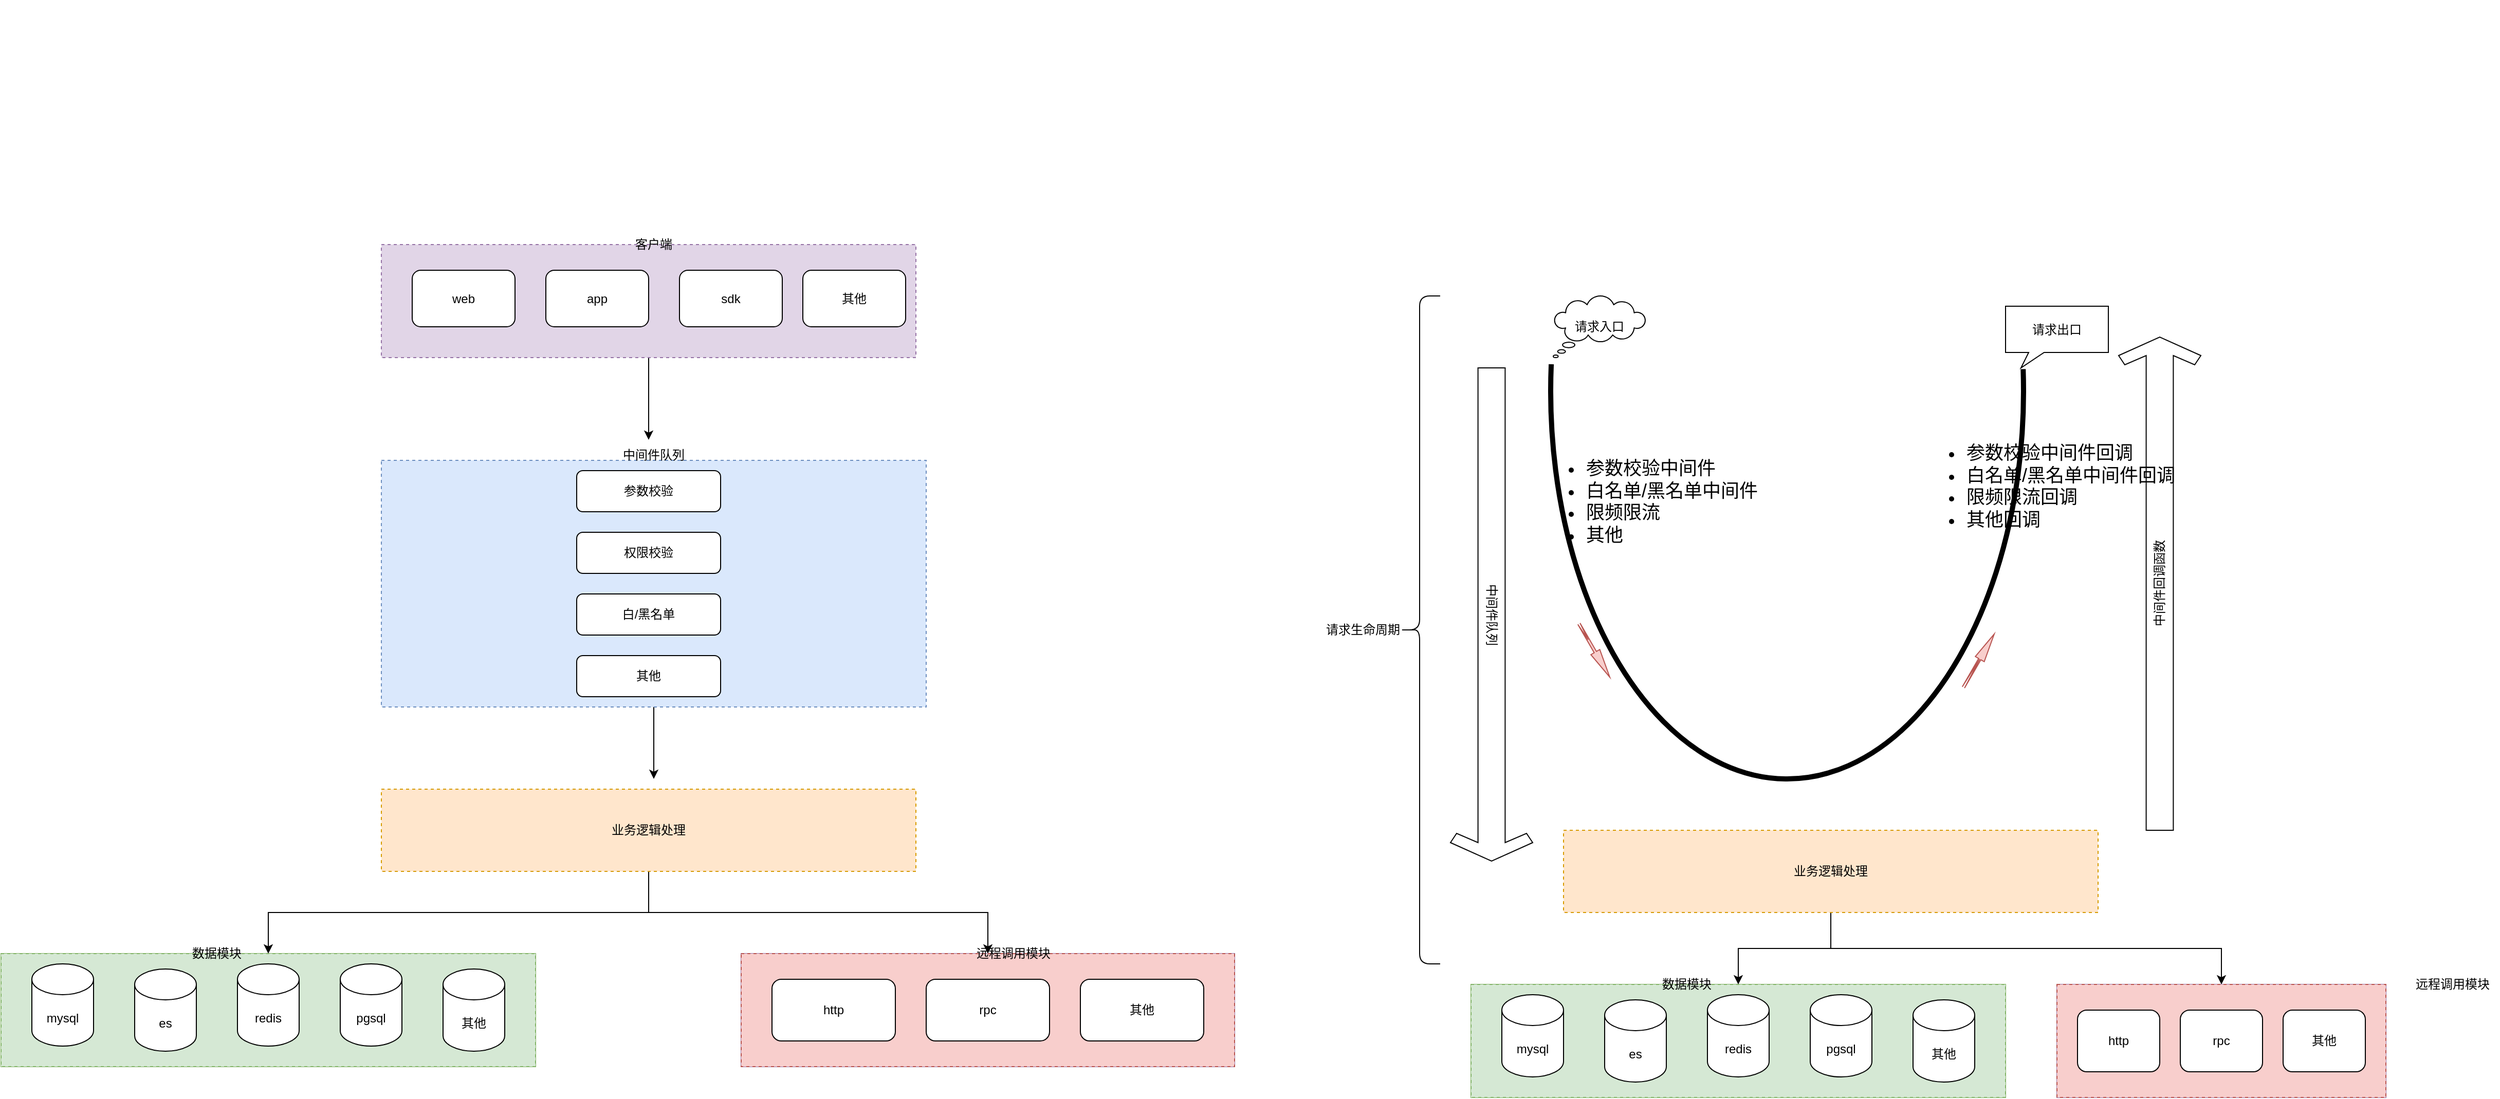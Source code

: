 <mxfile version="14.6.13" type="github">
  <diagram id="Pr-si80J7XhRFa89QCAS" name="Page-1">
    <mxGraphModel dx="2253" dy="2083" grid="1" gridSize="10" guides="1" tooltips="1" connect="1" arrows="1" fold="1" page="1" pageScale="1" pageWidth="827" pageHeight="1169" math="0" shadow="0">
      <root>
        <mxCell id="0" />
        <mxCell id="1" parent="0" />
        <mxCell id="jfpWgRi-veA5UaDPzdVd-77" style="edgeStyle=orthogonalEdgeStyle;rounded=0;orthogonalLoop=1;jettySize=auto;html=1;entryX=0.5;entryY=0;entryDx=0;entryDy=0;" parent="1" source="jfpWgRi-veA5UaDPzdVd-14" target="jfpWgRi-veA5UaDPzdVd-15" edge="1">
          <mxGeometry relative="1" as="geometry" />
        </mxCell>
        <mxCell id="jfpWgRi-veA5UaDPzdVd-78" style="edgeStyle=orthogonalEdgeStyle;rounded=0;orthogonalLoop=1;jettySize=auto;html=1;" parent="1" source="jfpWgRi-veA5UaDPzdVd-14" target="jfpWgRi-veA5UaDPzdVd-24" edge="1">
          <mxGeometry relative="1" as="geometry" />
        </mxCell>
        <mxCell id="jfpWgRi-veA5UaDPzdVd-14" value="业务逻辑处理" style="rounded=0;whiteSpace=wrap;html=1;dashed=1;fillColor=#ffe6cc;strokeColor=#d79b00;" parent="1" vertex="1">
          <mxGeometry x="130" y="600" width="520" height="80" as="geometry" />
        </mxCell>
        <mxCell id="jfpWgRi-veA5UaDPzdVd-23" value="" style="group;fillColor=#d5e8d4;strokeColor=#82b366;" parent="1" vertex="1" connectable="0">
          <mxGeometry x="-240" y="760" width="520" height="110" as="geometry" />
        </mxCell>
        <mxCell id="jfpWgRi-veA5UaDPzdVd-15" value="" style="rounded=0;whiteSpace=wrap;html=1;dashed=1;fillColor=#d5e8d4;strokeColor=#82b366;" parent="jfpWgRi-veA5UaDPzdVd-23" vertex="1">
          <mxGeometry width="520" height="110" as="geometry" />
        </mxCell>
        <mxCell id="jfpWgRi-veA5UaDPzdVd-16" value="mysql" style="shape=cylinder3;whiteSpace=wrap;html=1;boundedLbl=1;backgroundOutline=1;size=15;" parent="jfpWgRi-veA5UaDPzdVd-23" vertex="1">
          <mxGeometry x="30" y="10" width="60" height="80" as="geometry" />
        </mxCell>
        <mxCell id="jfpWgRi-veA5UaDPzdVd-17" value="es" style="shape=cylinder3;whiteSpace=wrap;html=1;boundedLbl=1;backgroundOutline=1;size=15;" parent="jfpWgRi-veA5UaDPzdVd-23" vertex="1">
          <mxGeometry x="130" y="15" width="60" height="80" as="geometry" />
        </mxCell>
        <mxCell id="jfpWgRi-veA5UaDPzdVd-18" value="redis" style="shape=cylinder3;whiteSpace=wrap;html=1;boundedLbl=1;backgroundOutline=1;size=15;" parent="jfpWgRi-veA5UaDPzdVd-23" vertex="1">
          <mxGeometry x="230" y="10" width="60" height="80" as="geometry" />
        </mxCell>
        <mxCell id="jfpWgRi-veA5UaDPzdVd-19" value="pgsql" style="shape=cylinder3;whiteSpace=wrap;html=1;boundedLbl=1;backgroundOutline=1;size=15;" parent="jfpWgRi-veA5UaDPzdVd-23" vertex="1">
          <mxGeometry x="330" y="10" width="60" height="80" as="geometry" />
        </mxCell>
        <mxCell id="jfpWgRi-veA5UaDPzdVd-20" value="其他" style="shape=cylinder3;whiteSpace=wrap;html=1;boundedLbl=1;backgroundOutline=1;size=15;" parent="jfpWgRi-veA5UaDPzdVd-23" vertex="1">
          <mxGeometry x="430" y="15" width="60" height="80" as="geometry" />
        </mxCell>
        <mxCell id="jfpWgRi-veA5UaDPzdVd-30" value="数据模块" style="text;html=1;strokeColor=none;fillColor=none;align=center;verticalAlign=middle;whiteSpace=wrap;rounded=0;dashed=1;" parent="jfpWgRi-veA5UaDPzdVd-23" vertex="1">
          <mxGeometry x="180" y="-10" width="60" height="20" as="geometry" />
        </mxCell>
        <mxCell id="jfpWgRi-veA5UaDPzdVd-29" value="" style="group;fillColor=#e1d5e7;strokeColor=#9673a6;" parent="1" vertex="1" connectable="0">
          <mxGeometry x="480" y="760" width="480" height="110" as="geometry" />
        </mxCell>
        <mxCell id="jfpWgRi-veA5UaDPzdVd-24" value="" style="rounded=0;whiteSpace=wrap;html=1;dashed=1;fillColor=#f8cecc;strokeColor=#b85450;" parent="jfpWgRi-veA5UaDPzdVd-29" vertex="1">
          <mxGeometry width="480" height="110" as="geometry" />
        </mxCell>
        <mxCell id="jfpWgRi-veA5UaDPzdVd-26" value="http" style="rounded=1;whiteSpace=wrap;html=1;" parent="jfpWgRi-veA5UaDPzdVd-29" vertex="1">
          <mxGeometry x="30" y="25" width="120" height="60" as="geometry" />
        </mxCell>
        <mxCell id="jfpWgRi-veA5UaDPzdVd-27" value="rpc" style="rounded=1;whiteSpace=wrap;html=1;" parent="jfpWgRi-veA5UaDPzdVd-29" vertex="1">
          <mxGeometry x="180" y="25" width="120" height="60" as="geometry" />
        </mxCell>
        <mxCell id="jfpWgRi-veA5UaDPzdVd-28" value="其他" style="rounded=1;whiteSpace=wrap;html=1;" parent="jfpWgRi-veA5UaDPzdVd-29" vertex="1">
          <mxGeometry x="330" y="25" width="120" height="60" as="geometry" />
        </mxCell>
        <mxCell id="jfpWgRi-veA5UaDPzdVd-31" value="远程调用模块" style="text;html=1;strokeColor=none;fillColor=none;align=center;verticalAlign=middle;whiteSpace=wrap;rounded=0;dashed=1;" parent="1" vertex="1">
          <mxGeometry x="700" y="750" width="90" height="20" as="geometry" />
        </mxCell>
        <mxCell id="jfpWgRi-veA5UaDPzdVd-75" style="edgeStyle=orthogonalEdgeStyle;rounded=0;orthogonalLoop=1;jettySize=auto;html=1;" parent="1" source="jfpWgRi-veA5UaDPzdVd-3" edge="1">
          <mxGeometry relative="1" as="geometry">
            <mxPoint x="390" y="260" as="targetPoint" />
          </mxGeometry>
        </mxCell>
        <mxCell id="jfpWgRi-veA5UaDPzdVd-3" value="" style="rounded=0;whiteSpace=wrap;html=1;dashed=1;fillColor=#e1d5e7;strokeColor=#9673a6;" parent="1" vertex="1">
          <mxGeometry x="130" y="70" width="520" height="110" as="geometry" />
        </mxCell>
        <mxCell id="jfpWgRi-veA5UaDPzdVd-4" value="web" style="rounded=1;whiteSpace=wrap;html=1;" parent="1" vertex="1">
          <mxGeometry x="160" y="95" width="100" height="55" as="geometry" />
        </mxCell>
        <mxCell id="jfpWgRi-veA5UaDPzdVd-5" value="app" style="rounded=1;whiteSpace=wrap;html=1;" parent="1" vertex="1">
          <mxGeometry x="290" y="95" width="100" height="55" as="geometry" />
        </mxCell>
        <mxCell id="jfpWgRi-veA5UaDPzdVd-6" value="sdk" style="rounded=1;whiteSpace=wrap;html=1;" parent="1" vertex="1">
          <mxGeometry x="420" y="95" width="100" height="55" as="geometry" />
        </mxCell>
        <mxCell id="jfpWgRi-veA5UaDPzdVd-7" value="客户端" style="text;html=1;strokeColor=none;fillColor=none;align=center;verticalAlign=middle;whiteSpace=wrap;rounded=0;" parent="1" vertex="1">
          <mxGeometry x="375" y="60" width="40" height="20" as="geometry" />
        </mxCell>
        <mxCell id="jfpWgRi-veA5UaDPzdVd-8" value="其他" style="rounded=1;whiteSpace=wrap;html=1;" parent="1" vertex="1">
          <mxGeometry x="540" y="95" width="100" height="55" as="geometry" />
        </mxCell>
        <mxCell id="jfpWgRi-veA5UaDPzdVd-76" style="edgeStyle=orthogonalEdgeStyle;rounded=0;orthogonalLoop=1;jettySize=auto;html=1;" parent="1" source="jfpWgRi-veA5UaDPzdVd-2" edge="1">
          <mxGeometry relative="1" as="geometry">
            <mxPoint x="395" y="590" as="targetPoint" />
          </mxGeometry>
        </mxCell>
        <mxCell id="jfpWgRi-veA5UaDPzdVd-2" value="" style="rounded=0;whiteSpace=wrap;html=1;dashed=1;fillColor=#dae8fc;strokeColor=#6c8ebf;" parent="1" vertex="1">
          <mxGeometry x="130" y="280" width="530" height="240" as="geometry" />
        </mxCell>
        <mxCell id="jfpWgRi-veA5UaDPzdVd-9" value="参数校验" style="rounded=1;whiteSpace=wrap;html=1;" parent="1" vertex="1">
          <mxGeometry x="320" y="290" width="140" height="40" as="geometry" />
        </mxCell>
        <mxCell id="jfpWgRi-veA5UaDPzdVd-10" value="权限校验" style="rounded=1;whiteSpace=wrap;html=1;" parent="1" vertex="1">
          <mxGeometry x="320" y="350" width="140" height="40" as="geometry" />
        </mxCell>
        <mxCell id="jfpWgRi-veA5UaDPzdVd-11" value="白/黑名单" style="rounded=1;whiteSpace=wrap;html=1;" parent="1" vertex="1">
          <mxGeometry x="320" y="410" width="140" height="40" as="geometry" />
        </mxCell>
        <mxCell id="jfpWgRi-veA5UaDPzdVd-12" value="其他" style="rounded=1;whiteSpace=wrap;html=1;" parent="1" vertex="1">
          <mxGeometry x="320" y="470" width="140" height="40" as="geometry" />
        </mxCell>
        <mxCell id="jfpWgRi-veA5UaDPzdVd-39" value="中间件队列" style="text;html=1;strokeColor=none;fillColor=none;align=center;verticalAlign=middle;whiteSpace=wrap;rounded=0;dashed=1;" parent="1" vertex="1">
          <mxGeometry x="350" y="270" width="90" height="10" as="geometry" />
        </mxCell>
        <mxCell id="jfpWgRi-veA5UaDPzdVd-41" value="" style="verticalLabelPosition=bottom;verticalAlign=top;html=1;shape=mxgraph.basic.arc;startAngle=0.491;endAngle=0.011;rotation=-90;strokeWidth=5;" parent="1" vertex="1">
          <mxGeometry x="1120" y="-17.5" width="755" height="460" as="geometry" />
        </mxCell>
        <mxCell id="jfpWgRi-veA5UaDPzdVd-42" value="中间件队列" style="html=1;shadow=0;align=center;verticalAlign=middle;shape=mxgraph.arrows2.sharpArrow2;dy1=0.67;dx1=18;dx2=18;dy3=0.15;dx3=27;notch=0;strokeWidth=1;rotation=90;" parent="1" vertex="1">
          <mxGeometry x="970" y="390" width="480" height="80" as="geometry" />
        </mxCell>
        <mxCell id="jfpWgRi-veA5UaDPzdVd-44" value="" style="html=1;shadow=0;dashed=0;align=center;verticalAlign=middle;shape=mxgraph.arrows2.arrow;dy=0.75;dx=28.13;notch=18.05;strokeWidth=1;fillColor=#f8cecc;strokeColor=#b85450;rotation=60;" parent="1" vertex="1">
          <mxGeometry x="1280" y="460" width="60" height="10" as="geometry" />
        </mxCell>
        <mxCell id="jfpWgRi-veA5UaDPzdVd-45" value="" style="html=1;shadow=0;dashed=0;align=center;verticalAlign=middle;shape=mxgraph.arrows2.arrow;dy=0.75;dx=28.13;notch=31.87;strokeWidth=1;fillColor=#f8cecc;strokeColor=#b85450;rotation=-60;" parent="1" vertex="1">
          <mxGeometry x="1654.0" y="470.001" width="60" height="10" as="geometry" />
        </mxCell>
        <mxCell id="jfpWgRi-veA5UaDPzdVd-47" value="请求入口" style="whiteSpace=wrap;html=1;shape=mxgraph.basic.cloud_callout;strokeWidth=1;" parent="1" vertex="1">
          <mxGeometry x="1270" y="120" width="90" height="60" as="geometry" />
        </mxCell>
        <mxCell id="jfpWgRi-veA5UaDPzdVd-48" value="请求出口" style="whiteSpace=wrap;html=1;shape=mxgraph.basic.rectCallout;dx=30;dy=15;boundedLbl=1;strokeWidth=1;" parent="1" vertex="1">
          <mxGeometry x="1710" y="130" width="100" height="60" as="geometry" />
        </mxCell>
        <mxCell id="jfpWgRi-veA5UaDPzdVd-49" value="中间件回调函数" style="html=1;shadow=0;align=center;verticalAlign=middle;shape=mxgraph.arrows2.sharpArrow2;dy1=0.67;dx1=18;dx2=18;dy3=0.15;dx3=27;notch=0;strokeWidth=1;rotation=-90;" parent="1" vertex="1">
          <mxGeometry x="1620" y="360" width="480" height="80" as="geometry" />
        </mxCell>
        <mxCell id="jfpWgRi-veA5UaDPzdVd-52" value="" style="shape=curlyBracket;whiteSpace=wrap;html=1;rounded=1;strokeWidth=1;" parent="1" vertex="1">
          <mxGeometry x="1120" y="120" width="40" height="650" as="geometry" />
        </mxCell>
        <mxCell id="jfpWgRi-veA5UaDPzdVd-53" value="请求生命周期" style="text;html=1;strokeColor=none;fillColor=none;align=center;verticalAlign=middle;whiteSpace=wrap;rounded=0;" parent="1" vertex="1">
          <mxGeometry x="1040" y="435" width="90" height="20" as="geometry" />
        </mxCell>
        <mxCell id="jfpWgRi-veA5UaDPzdVd-54" value="&lt;div&gt;&lt;span style=&quot;font-size: 18px&quot;&gt;&lt;br&gt;&lt;/span&gt;&lt;/div&gt;&lt;ul style=&quot;font-size: 18px&quot;&gt;&lt;li&gt;参数校验中间件&lt;/li&gt;&lt;li&gt;白名单/黑名单中间件&lt;/li&gt;&lt;li&gt;限频限流&lt;/li&gt;&lt;li&gt;其他&lt;/li&gt;&lt;/ul&gt;" style="text;strokeColor=none;fillColor=none;html=1;whiteSpace=wrap;verticalAlign=middle;overflow=hidden;" parent="1" vertex="1">
          <mxGeometry x="1260" y="235" width="210" height="150" as="geometry" />
        </mxCell>
        <mxCell id="jfpWgRi-veA5UaDPzdVd-55" value="&lt;div&gt;&lt;span style=&quot;font-size: 18px&quot;&gt;&lt;br&gt;&lt;/span&gt;&lt;/div&gt;&lt;ul style=&quot;font-size: 18px&quot;&gt;&lt;li&gt;参数校验中间件回调&lt;/li&gt;&lt;li&gt;白名单/黑名单中间件回调&lt;/li&gt;&lt;li&gt;限频限流回调&lt;/li&gt;&lt;li&gt;其他回调&lt;/li&gt;&lt;/ul&gt;" style="text;strokeColor=none;fillColor=none;html=1;whiteSpace=wrap;verticalAlign=middle;overflow=hidden;" parent="1" vertex="1">
          <mxGeometry x="1630" y="220" width="270" height="150" as="geometry" />
        </mxCell>
        <mxCell id="jfpWgRi-veA5UaDPzdVd-73" style="edgeStyle=orthogonalEdgeStyle;rounded=0;orthogonalLoop=1;jettySize=auto;html=1;" parent="1" source="jfpWgRi-veA5UaDPzdVd-57" target="jfpWgRi-veA5UaDPzdVd-59" edge="1">
          <mxGeometry relative="1" as="geometry" />
        </mxCell>
        <mxCell id="jfpWgRi-veA5UaDPzdVd-74" style="edgeStyle=orthogonalEdgeStyle;rounded=0;orthogonalLoop=1;jettySize=auto;html=1;" parent="1" source="jfpWgRi-veA5UaDPzdVd-57" target="jfpWgRi-veA5UaDPzdVd-67" edge="1">
          <mxGeometry relative="1" as="geometry" />
        </mxCell>
        <mxCell id="jfpWgRi-veA5UaDPzdVd-57" value="业务逻辑处理" style="rounded=0;whiteSpace=wrap;html=1;dashed=1;fillColor=#ffe6cc;strokeColor=#d79b00;" parent="1" vertex="1">
          <mxGeometry x="1280" y="640" width="520" height="80" as="geometry" />
        </mxCell>
        <mxCell id="jfpWgRi-veA5UaDPzdVd-58" value="" style="group;fillColor=#d5e8d4;strokeColor=#82b366;" parent="1" vertex="1" connectable="0">
          <mxGeometry x="1190" y="790" width="520" height="110" as="geometry" />
        </mxCell>
        <mxCell id="jfpWgRi-veA5UaDPzdVd-59" value="" style="rounded=0;whiteSpace=wrap;html=1;dashed=1;fillColor=#d5e8d4;strokeColor=#82b366;" parent="jfpWgRi-veA5UaDPzdVd-58" vertex="1">
          <mxGeometry width="520" height="110" as="geometry" />
        </mxCell>
        <mxCell id="jfpWgRi-veA5UaDPzdVd-60" value="mysql" style="shape=cylinder3;whiteSpace=wrap;html=1;boundedLbl=1;backgroundOutline=1;size=15;" parent="jfpWgRi-veA5UaDPzdVd-58" vertex="1">
          <mxGeometry x="30" y="10" width="60" height="80" as="geometry" />
        </mxCell>
        <mxCell id="jfpWgRi-veA5UaDPzdVd-61" value="es" style="shape=cylinder3;whiteSpace=wrap;html=1;boundedLbl=1;backgroundOutline=1;size=15;" parent="jfpWgRi-veA5UaDPzdVd-58" vertex="1">
          <mxGeometry x="130" y="15" width="60" height="80" as="geometry" />
        </mxCell>
        <mxCell id="jfpWgRi-veA5UaDPzdVd-62" value="redis" style="shape=cylinder3;whiteSpace=wrap;html=1;boundedLbl=1;backgroundOutline=1;size=15;" parent="jfpWgRi-veA5UaDPzdVd-58" vertex="1">
          <mxGeometry x="230" y="10" width="60" height="80" as="geometry" />
        </mxCell>
        <mxCell id="jfpWgRi-veA5UaDPzdVd-63" value="pgsql" style="shape=cylinder3;whiteSpace=wrap;html=1;boundedLbl=1;backgroundOutline=1;size=15;" parent="jfpWgRi-veA5UaDPzdVd-58" vertex="1">
          <mxGeometry x="330" y="10" width="60" height="80" as="geometry" />
        </mxCell>
        <mxCell id="jfpWgRi-veA5UaDPzdVd-64" value="其他" style="shape=cylinder3;whiteSpace=wrap;html=1;boundedLbl=1;backgroundOutline=1;size=15;" parent="jfpWgRi-veA5UaDPzdVd-58" vertex="1">
          <mxGeometry x="430" y="15" width="60" height="80" as="geometry" />
        </mxCell>
        <mxCell id="jfpWgRi-veA5UaDPzdVd-65" value="数据模块" style="text;html=1;strokeColor=none;fillColor=none;align=center;verticalAlign=middle;whiteSpace=wrap;rounded=0;dashed=1;" parent="jfpWgRi-veA5UaDPzdVd-58" vertex="1">
          <mxGeometry x="180" y="-10" width="60" height="20" as="geometry" />
        </mxCell>
        <mxCell id="jfpWgRi-veA5UaDPzdVd-66" value="" style="group;fillColor=#e1d5e7;strokeColor=#9673a6;" parent="1" vertex="1" connectable="0">
          <mxGeometry x="1760" y="790" width="320" height="110" as="geometry" />
        </mxCell>
        <mxCell id="jfpWgRi-veA5UaDPzdVd-67" value="" style="rounded=0;whiteSpace=wrap;html=1;dashed=1;fillColor=#f8cecc;strokeColor=#b85450;" parent="jfpWgRi-veA5UaDPzdVd-66" vertex="1">
          <mxGeometry width="320" height="110" as="geometry" />
        </mxCell>
        <mxCell id="jfpWgRi-veA5UaDPzdVd-68" value="http" style="rounded=1;whiteSpace=wrap;html=1;" parent="jfpWgRi-veA5UaDPzdVd-66" vertex="1">
          <mxGeometry x="20" y="25" width="80" height="60" as="geometry" />
        </mxCell>
        <mxCell id="jfpWgRi-veA5UaDPzdVd-69" value="rpc" style="rounded=1;whiteSpace=wrap;html=1;" parent="jfpWgRi-veA5UaDPzdVd-66" vertex="1">
          <mxGeometry x="120" y="25" width="80" height="60" as="geometry" />
        </mxCell>
        <mxCell id="jfpWgRi-veA5UaDPzdVd-70" value="其他" style="rounded=1;whiteSpace=wrap;html=1;" parent="jfpWgRi-veA5UaDPzdVd-66" vertex="1">
          <mxGeometry x="220" y="25" width="80" height="60" as="geometry" />
        </mxCell>
        <mxCell id="jfpWgRi-veA5UaDPzdVd-71" value="远程调用模块" style="text;html=1;strokeColor=none;fillColor=none;align=center;verticalAlign=middle;whiteSpace=wrap;rounded=0;dashed=1;" parent="1" vertex="1">
          <mxGeometry x="2100" y="780" width="90" height="20" as="geometry" />
        </mxCell>
      </root>
    </mxGraphModel>
  </diagram>
</mxfile>

